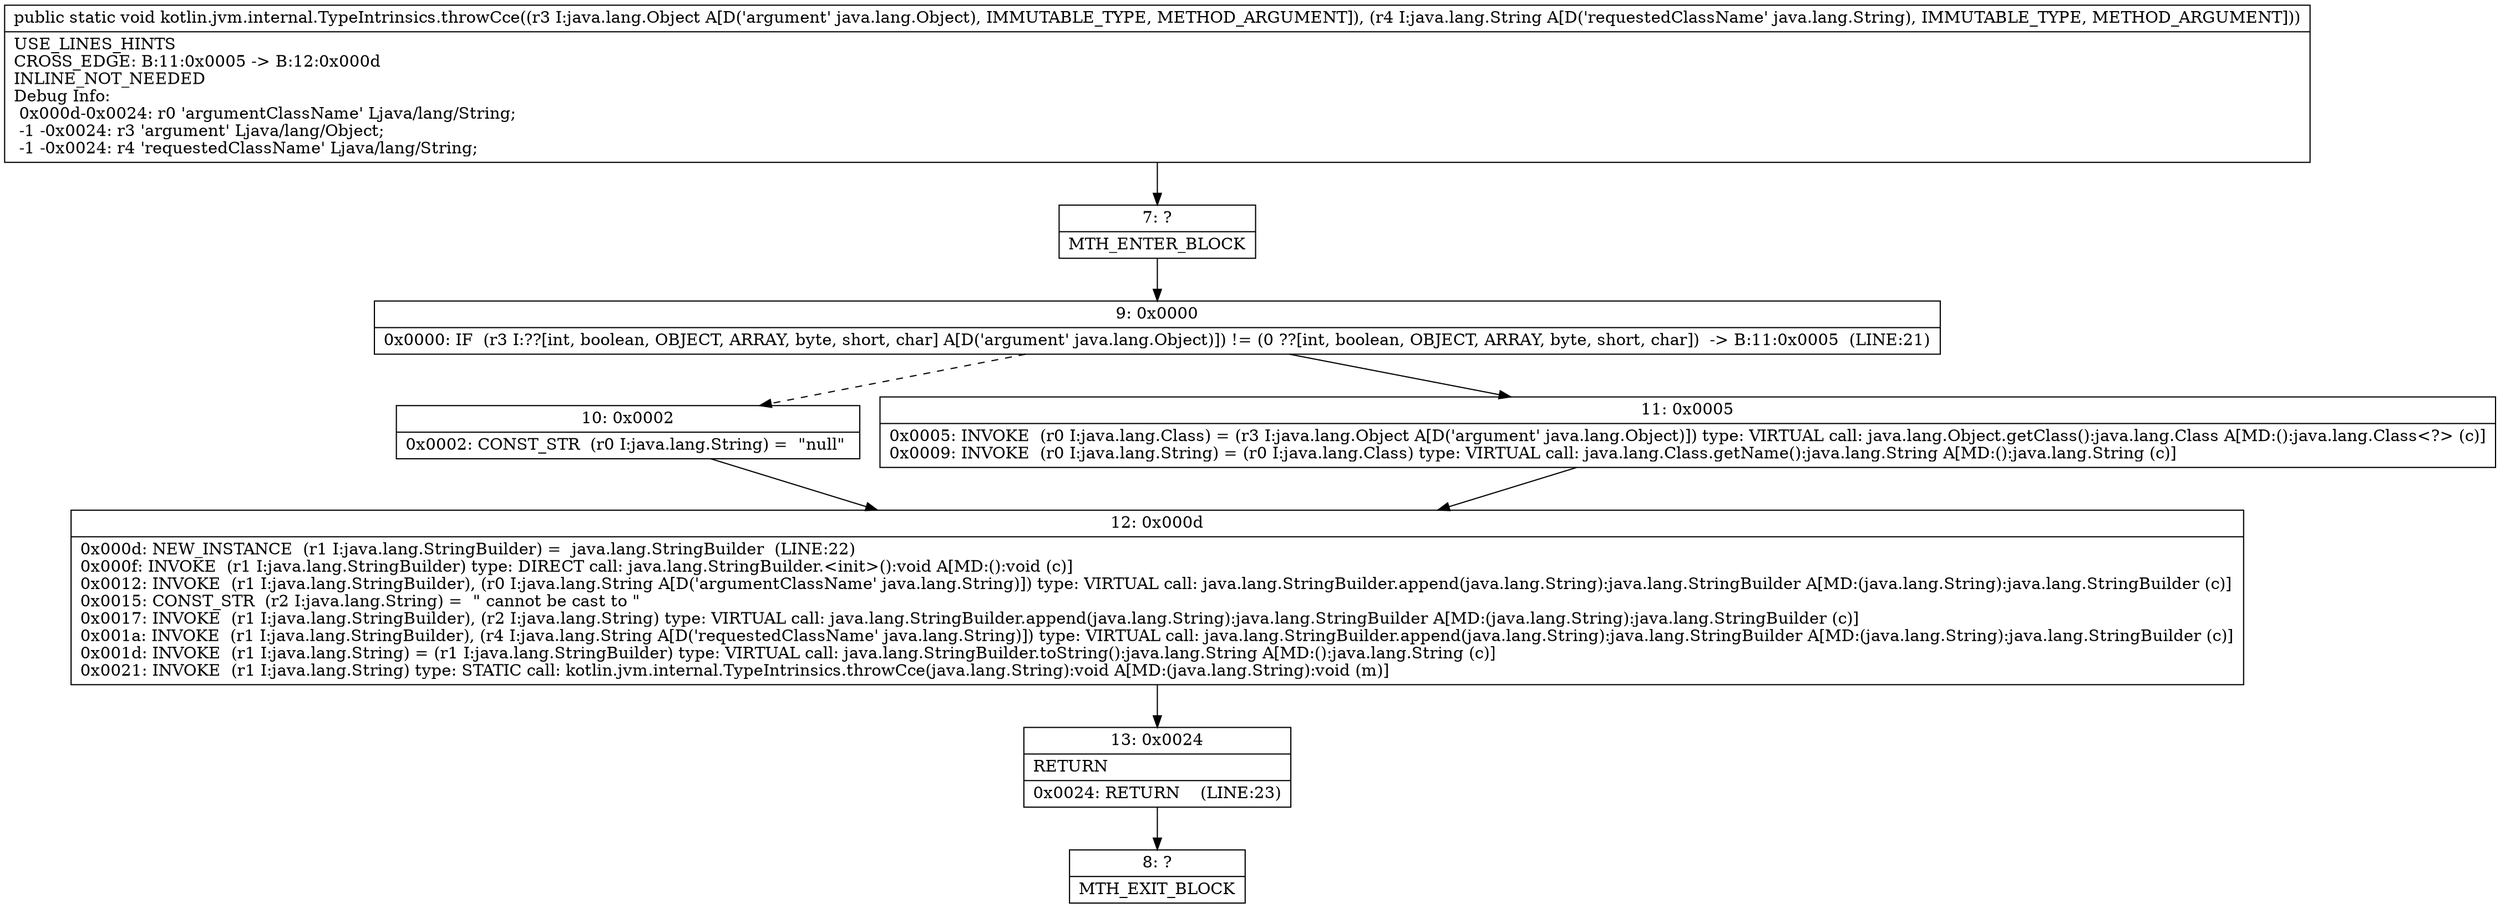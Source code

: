 digraph "CFG forkotlin.jvm.internal.TypeIntrinsics.throwCce(Ljava\/lang\/Object;Ljava\/lang\/String;)V" {
Node_7 [shape=record,label="{7\:\ ?|MTH_ENTER_BLOCK\l}"];
Node_9 [shape=record,label="{9\:\ 0x0000|0x0000: IF  (r3 I:??[int, boolean, OBJECT, ARRAY, byte, short, char] A[D('argument' java.lang.Object)]) != (0 ??[int, boolean, OBJECT, ARRAY, byte, short, char])  \-\> B:11:0x0005  (LINE:21)\l}"];
Node_10 [shape=record,label="{10\:\ 0x0002|0x0002: CONST_STR  (r0 I:java.lang.String) =  \"null\" \l}"];
Node_12 [shape=record,label="{12\:\ 0x000d|0x000d: NEW_INSTANCE  (r1 I:java.lang.StringBuilder) =  java.lang.StringBuilder  (LINE:22)\l0x000f: INVOKE  (r1 I:java.lang.StringBuilder) type: DIRECT call: java.lang.StringBuilder.\<init\>():void A[MD:():void (c)]\l0x0012: INVOKE  (r1 I:java.lang.StringBuilder), (r0 I:java.lang.String A[D('argumentClassName' java.lang.String)]) type: VIRTUAL call: java.lang.StringBuilder.append(java.lang.String):java.lang.StringBuilder A[MD:(java.lang.String):java.lang.StringBuilder (c)]\l0x0015: CONST_STR  (r2 I:java.lang.String) =  \" cannot be cast to \" \l0x0017: INVOKE  (r1 I:java.lang.StringBuilder), (r2 I:java.lang.String) type: VIRTUAL call: java.lang.StringBuilder.append(java.lang.String):java.lang.StringBuilder A[MD:(java.lang.String):java.lang.StringBuilder (c)]\l0x001a: INVOKE  (r1 I:java.lang.StringBuilder), (r4 I:java.lang.String A[D('requestedClassName' java.lang.String)]) type: VIRTUAL call: java.lang.StringBuilder.append(java.lang.String):java.lang.StringBuilder A[MD:(java.lang.String):java.lang.StringBuilder (c)]\l0x001d: INVOKE  (r1 I:java.lang.String) = (r1 I:java.lang.StringBuilder) type: VIRTUAL call: java.lang.StringBuilder.toString():java.lang.String A[MD:():java.lang.String (c)]\l0x0021: INVOKE  (r1 I:java.lang.String) type: STATIC call: kotlin.jvm.internal.TypeIntrinsics.throwCce(java.lang.String):void A[MD:(java.lang.String):void (m)]\l}"];
Node_13 [shape=record,label="{13\:\ 0x0024|RETURN\l|0x0024: RETURN    (LINE:23)\l}"];
Node_8 [shape=record,label="{8\:\ ?|MTH_EXIT_BLOCK\l}"];
Node_11 [shape=record,label="{11\:\ 0x0005|0x0005: INVOKE  (r0 I:java.lang.Class) = (r3 I:java.lang.Object A[D('argument' java.lang.Object)]) type: VIRTUAL call: java.lang.Object.getClass():java.lang.Class A[MD:():java.lang.Class\<?\> (c)]\l0x0009: INVOKE  (r0 I:java.lang.String) = (r0 I:java.lang.Class) type: VIRTUAL call: java.lang.Class.getName():java.lang.String A[MD:():java.lang.String (c)]\l}"];
MethodNode[shape=record,label="{public static void kotlin.jvm.internal.TypeIntrinsics.throwCce((r3 I:java.lang.Object A[D('argument' java.lang.Object), IMMUTABLE_TYPE, METHOD_ARGUMENT]), (r4 I:java.lang.String A[D('requestedClassName' java.lang.String), IMMUTABLE_TYPE, METHOD_ARGUMENT]))  | USE_LINES_HINTS\lCROSS_EDGE: B:11:0x0005 \-\> B:12:0x000d\lINLINE_NOT_NEEDED\lDebug Info:\l  0x000d\-0x0024: r0 'argumentClassName' Ljava\/lang\/String;\l  \-1 \-0x0024: r3 'argument' Ljava\/lang\/Object;\l  \-1 \-0x0024: r4 'requestedClassName' Ljava\/lang\/String;\l}"];
MethodNode -> Node_7;Node_7 -> Node_9;
Node_9 -> Node_10[style=dashed];
Node_9 -> Node_11;
Node_10 -> Node_12;
Node_12 -> Node_13;
Node_13 -> Node_8;
Node_11 -> Node_12;
}

